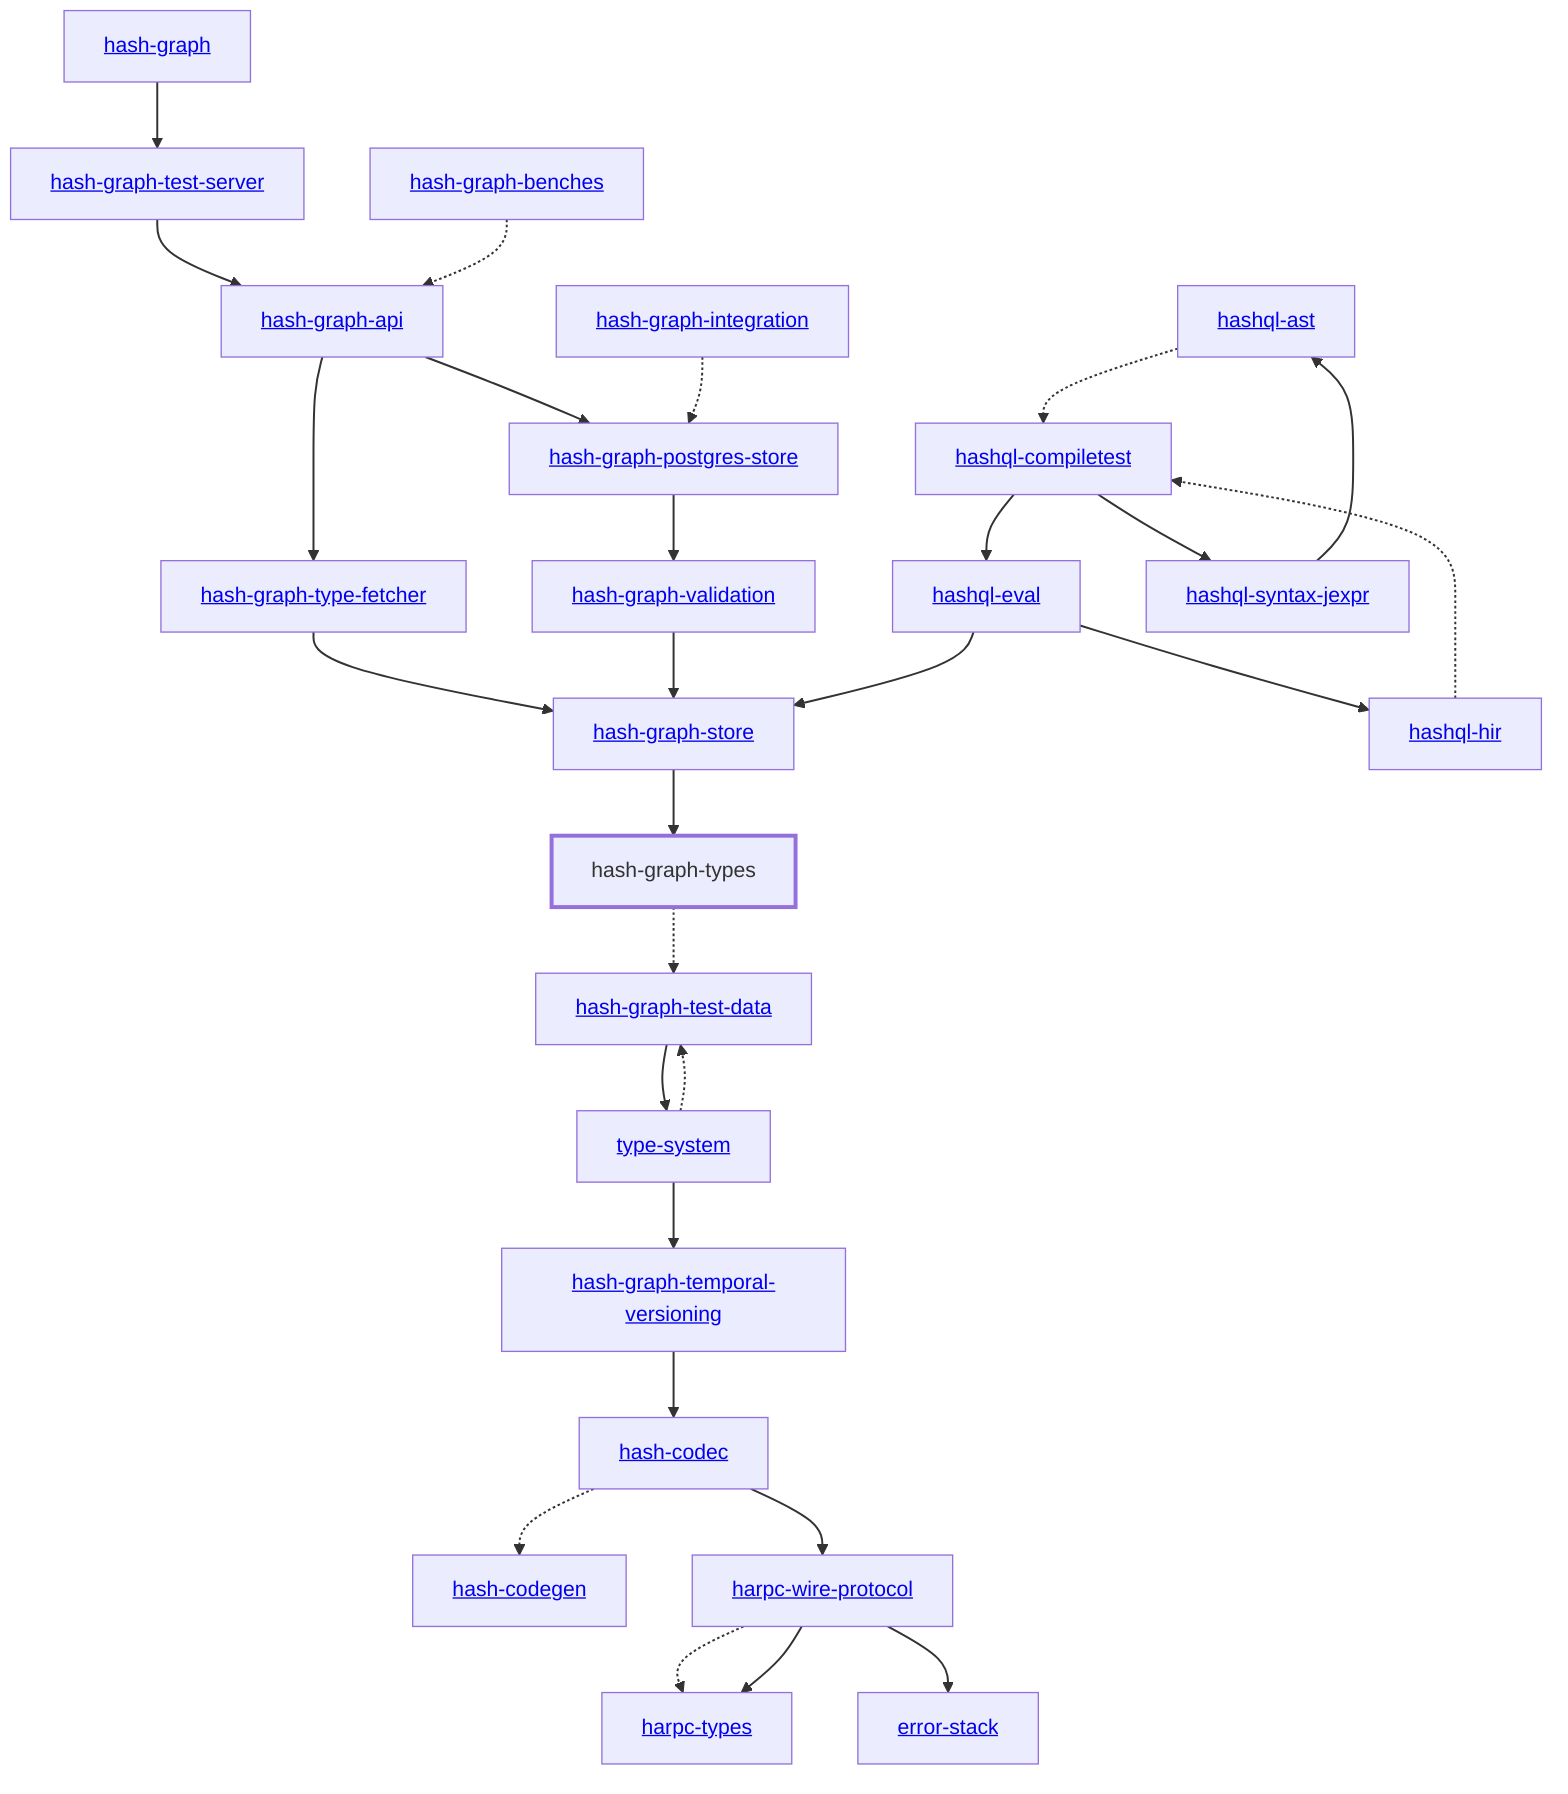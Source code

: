 graph TD
    linkStyle default stroke-width:1.5px
    classDef default stroke-width:1px
    classDef root stroke-width:3px
    classDef dev stroke-width:1px
    classDef build stroke-width:1px
    %% Legend
    %% --> : Normal dependency
    %% -.-> : Dev dependency
    %% ---> : Build dependency
    0[<a href="../hash_graph">hash-graph</a>]
    1[<a href="../type_system">type-system</a>]
    2[<a href="../hash_codec">hash-codec</a>]
    3[<a href="../hash_codegen">hash-codegen</a>]
    4[<a href="../hash_graph_api">hash-graph-api</a>]
    5[<a href="../hash_graph_postgres_store">hash-graph-postgres-store</a>]
    6[<a href="../hash_graph_store">hash-graph-store</a>]
    7[<a href="../hash_graph_temporal_versioning">hash-graph-temporal-versioning</a>]
    8[<a href="../hash_graph_test_server">hash-graph-test-server</a>]
    9[<a href="../hash_graph_type_fetcher">hash-graph-type-fetcher</a>]
    10[hash-graph-types]
    class 10 root
    11[<a href="../hash_graph_validation">hash-graph-validation</a>]
    12[<a href="../harpc_types">harpc-types</a>]
    13[<a href="../harpc_wire_protocol">harpc-wire-protocol</a>]
    14[<a href="../hashql_ast">hashql-ast</a>]
    15[<a href="../hashql_compiletest">hashql-compiletest</a>]
    16[<a href="../hashql_eval">hashql-eval</a>]
    17[<a href="../hashql_hir">hashql-hir</a>]
    18[<a href="../hashql_syntax_jexpr">hashql-syntax-jexpr</a>]
    19[<a href="../error_stack">error-stack</a>]
    20[<a href="../hash_graph_benches">hash-graph-benches</a>]
    21[<a href="../hash_graph_integration">hash-graph-integration</a>]
    22[<a href="../hash_graph_test_data">hash-graph-test-data</a>]
    0 --> 8
    1 --> 7
    1 -.-> 22
    2 -.-> 3
    2 --> 13
    4 --> 5
    4 --> 9
    5 --> 11
    6 --> 10
    7 --> 2
    8 --> 4
    9 --> 6
    10 -.-> 22
    11 --> 6
    13 -.-> 12
    13 --> 12
    13 --> 19
    14 -.-> 15
    15 --> 16
    15 --> 18
    16 --> 6
    16 --> 17
    17 -.-> 15
    18 --> 14
    20 -.-> 4
    21 -.-> 5
    22 --> 1
